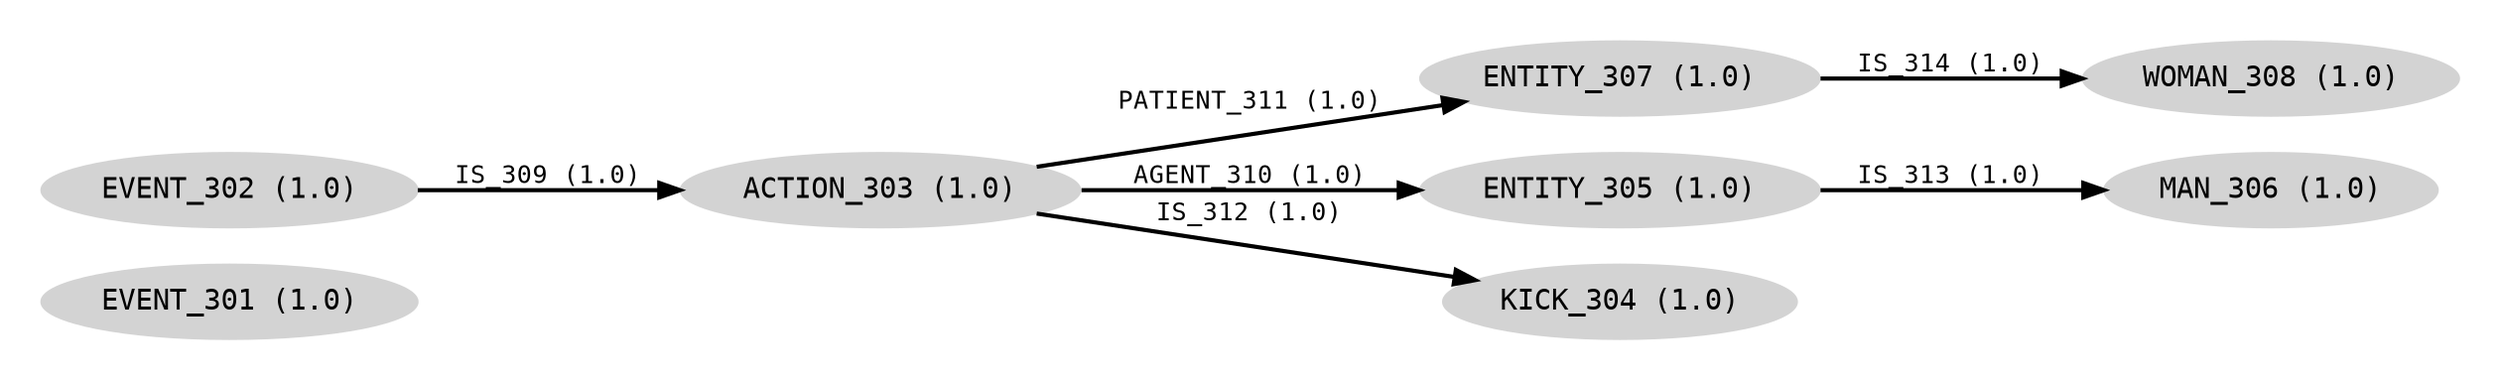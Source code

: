 digraph semanticWM {
rankdir=LR;
style=rounded;
compound=true;
labeljust=l;
penwidth=2;
subgraph cluster_SemRep {
color=white;
fillcolor=white;
label="";
MAN_306 [shape=oval, fontname=consolas, fontsize=14, fillcolor=lightgrey, color=lightgrey, style=filled, label=<<FONT FACE="consolas">MAN_306 (1.0)</FONT>>];
KICK_304 [shape=oval, fontname=consolas, fontsize=14, fillcolor=lightgrey, color=lightgrey, style=filled, label=<<FONT FACE="consolas">KICK_304 (1.0)</FONT>>];
EVENT_302 [shape=oval, fontname=consolas, fontsize=14, fillcolor=lightgrey, color=lightgrey, style=filled, label=<<FONT FACE="consolas">EVENT_302 (1.0)</FONT>>];
EVENT_301 [shape=oval, fontname=consolas, fontsize=14, fillcolor=lightgrey, color=lightgrey, style=filled, label=<<FONT FACE="consolas">EVENT_301 (1.0)</FONT>>];
ACTION_303 [shape=oval, fontname=consolas, fontsize=14, fillcolor=lightgrey, color=lightgrey, style=filled, label=<<FONT FACE="consolas">ACTION_303 (1.0)</FONT>>];
ENTITY_305 [shape=oval, fontname=consolas, fontsize=14, fillcolor=lightgrey, color=lightgrey, style=filled, label=<<FONT FACE="consolas">ENTITY_305 (1.0)</FONT>>];
ENTITY_307 [shape=oval, fontname=consolas, fontsize=14, fillcolor=lightgrey, color=lightgrey, style=filled, label=<<FONT FACE="consolas">ENTITY_307 (1.0)</FONT>>];
WOMAN_308 [shape=oval, fontname=consolas, fontsize=14, fillcolor=lightgrey, color=lightgrey, style=filled, label=<<FONT FACE="consolas">WOMAN_308 (1.0)</FONT>>];
EVENT_302 -> ACTION_303  [fontname=consolas, label=<<FONT FACE="consolas">IS_309 (1.0)</FONT>>, fontsize=12, style=filled, penwidth=2];
ACTION_303 -> ENTITY_305  [fontname=consolas, label=<<FONT FACE="consolas">AGENT_310 (1.0)</FONT>>, fontsize=12, style=filled, penwidth=2];
ACTION_303 -> ENTITY_307  [fontname=consolas, label=<<FONT FACE="consolas">PATIENT_311 (1.0)</FONT>>, fontsize=12, style=filled, penwidth=2];
ACTION_303 -> KICK_304  [fontname=consolas, label=<<FONT FACE="consolas">IS_312 (1.0)</FONT>>, fontsize=12, style=filled, penwidth=2];
ENTITY_305 -> MAN_306  [fontname=consolas, label=<<FONT FACE="consolas">IS_313 (1.0)</FONT>>, fontsize=12, style=filled, penwidth=2];
ENTITY_307 -> WOMAN_308  [fontname=consolas, label=<<FONT FACE="consolas">IS_314 (1.0)</FONT>>, fontsize=12, style=filled, penwidth=2];
}

}
